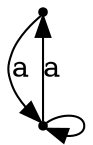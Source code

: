 digraph { node[shape="point"]
N3 -> N0[label = "a"];
N0 -> N3[label = "a"];
N0 -> N0[label = ""];
}
